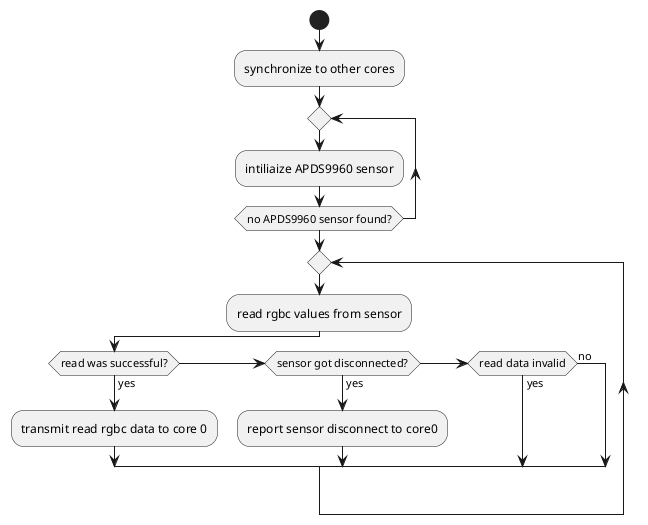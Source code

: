 ```plantuml

@startuml

start
:synchronize to other cores;

repeat
:intiliaize APDS9960 sensor;
repeat while (no APDS9960 sensor found?)

repeat
    :read rgbc values from sensor;

    if (read was successful?) then (yes) 
        :transmit read rgbc data to core 0;
    elseif (sensor got disconnected?) then (yes)
        :report sensor disconnect to core0;
    elseif (read data invalid) then (yes)
    
    else (no)

    endif

@enduml

```